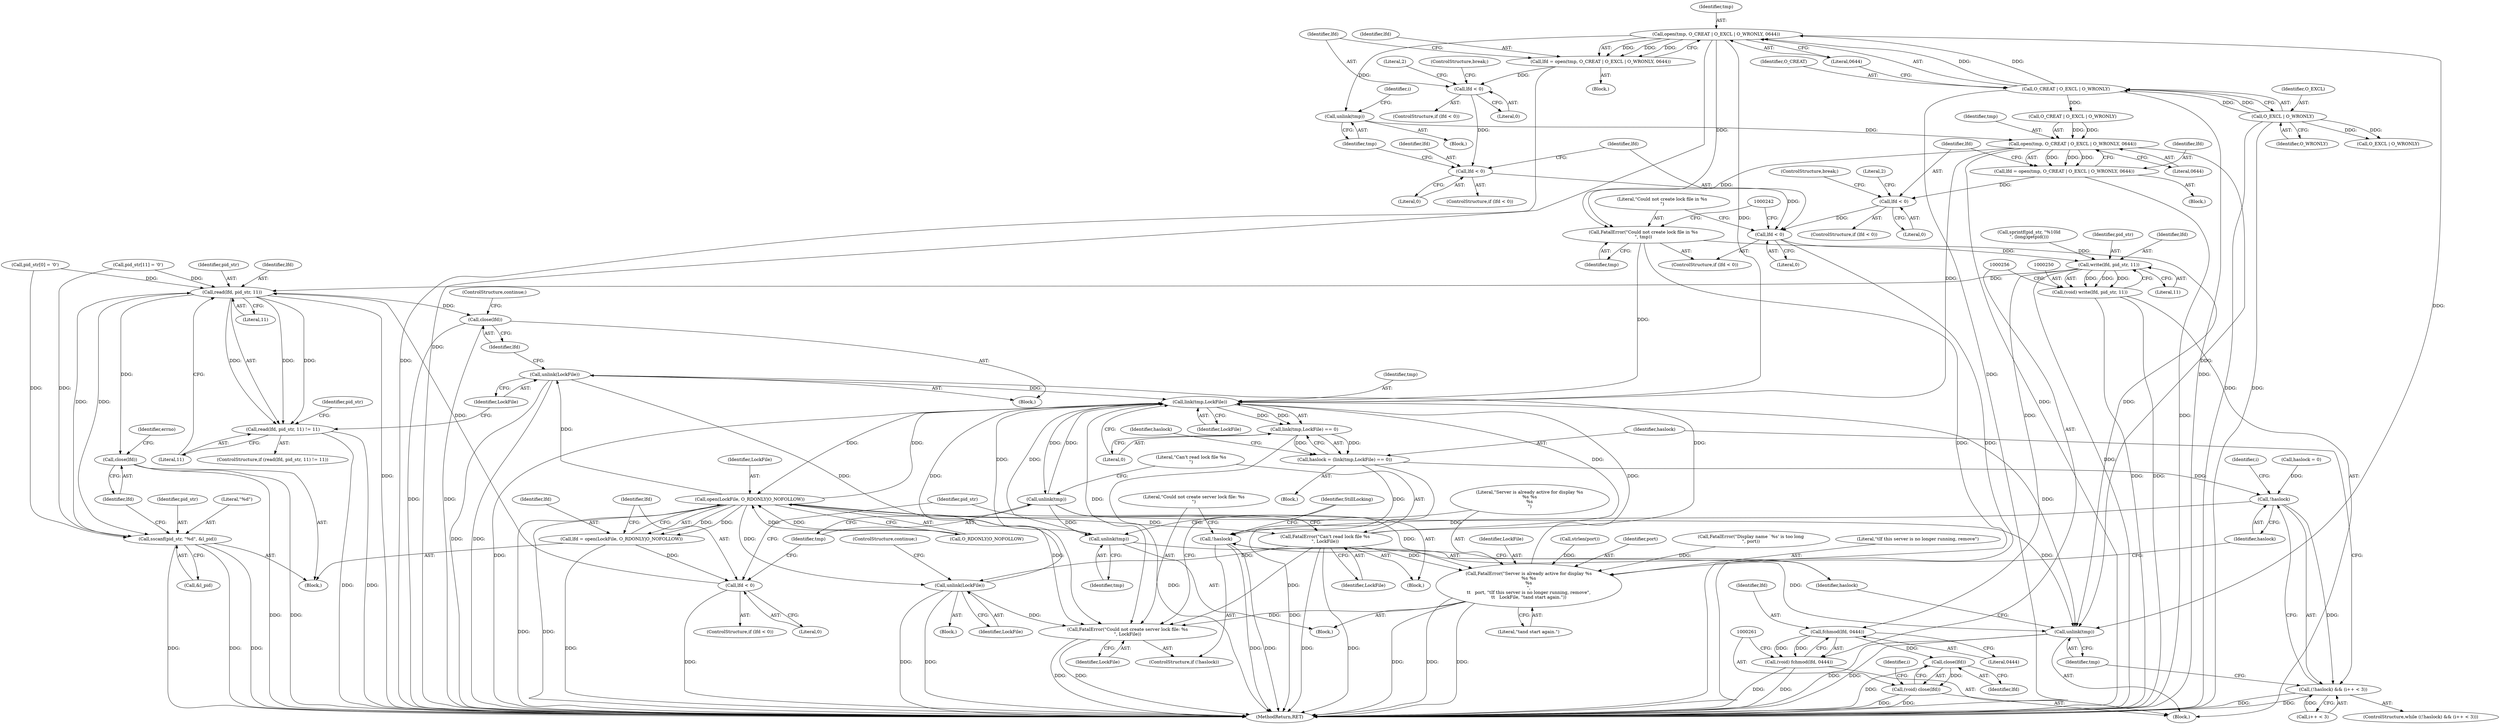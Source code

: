 digraph "0_xserver_b67581cf825940fdf52bf2e0af4330e695d724a4@API" {
"1000180" [label="(Call,open(tmp, O_CREAT | O_EXCL | O_WRONLY, 0644))"];
"1000182" [label="(Call,O_CREAT | O_EXCL | O_WRONLY)"];
"1000184" [label="(Call,O_EXCL | O_WRONLY)"];
"1000178" [label="(Call,lfd = open(tmp, O_CREAT | O_EXCL | O_WRONLY, 0644))"];
"1000189" [label="(Call,lfd < 0)"];
"1000200" [label="(Call,lfd < 0)"];
"1000235" [label="(Call,lfd < 0)"];
"1000251" [label="(Call,write(lfd, pid_str, 11))"];
"1000249" [label="(Call,(void) write(lfd, pid_str, 11))"];
"1000257" [label="(Call,fchmod(lfd, 0444))"];
"1000255" [label="(Call,(void) fchmod(lfd, 0444))"];
"1000262" [label="(Call,close(lfd))"];
"1000260" [label="(Call,(void) close(lfd))"];
"1000316" [label="(Call,read(lfd, pid_str, 11))"];
"1000315" [label="(Call,read(lfd, pid_str, 11) != 11)"];
"1000324" [label="(Call,close(lfd))"];
"1000332" [label="(Call,sscanf(pid_str, \"%d\", &l_pid))"];
"1000337" [label="(Call,close(lfd))"];
"1000204" [label="(Call,unlink(tmp))"];
"1000215" [label="(Call,open(tmp, O_CREAT | O_EXCL | O_WRONLY, 0644))"];
"1000213" [label="(Call,lfd = open(tmp, O_CREAT | O_EXCL | O_WRONLY, 0644))"];
"1000224" [label="(Call,lfd < 0)"];
"1000238" [label="(Call,FatalError(\"Could not create lock file in %s\n\", tmp))"];
"1000282" [label="(Call,link(tmp,LockFile))"];
"1000281" [label="(Call,link(tmp,LockFile) == 0)"];
"1000279" [label="(Call,haslock = (link(tmp,LockFile) == 0))"];
"1000272" [label="(Call,!haslock)"];
"1000271" [label="(Call,(!haslock) && (i++ < 3))"];
"1000384" [label="(Call,!haslock)"];
"1000294" [label="(Call,open(LockFile, O_RDONLY|O_NOFOLLOW))"];
"1000292" [label="(Call,lfd = open(LockFile, O_RDONLY|O_NOFOLLOW))"];
"1000300" [label="(Call,lfd < 0)"];
"1000306" [label="(Call,FatalError(\"Can't read lock file %s\n\", LockFile))"];
"1000322" [label="(Call,unlink(LockFile))"];
"1000386" [label="(Call,FatalError(\"Could not create server lock file: %s\n\", LockFile))"];
"1000356" [label="(Call,unlink(LockFile))"];
"1000375" [label="(Call,FatalError(\"Server is already active for display %s\n%s %s\n%s\n\",\n\t\t   port, \"\tIf this server is no longer running, remove\",\n\t\t   LockFile, \"\tand start again.\"))"];
"1000304" [label="(Call,unlink(tmp))"];
"1000373" [label="(Call,unlink(tmp))"];
"1000381" [label="(Call,unlink(tmp))"];
"1000309" [label="(Call,pid_str[0] = '\0')"];
"1000379" [label="(Identifier,LockFile)"];
"1000249" [label="(Call,(void) write(lfd, pid_str, 11))"];
"1000386" [label="(Call,FatalError(\"Could not create server lock file: %s\n\", LockFile))"];
"1000311" [label="(Identifier,pid_str)"];
"1000333" [label="(Identifier,pid_str)"];
"1000376" [label="(Literal,\"Server is already active for display %s\n%s %s\n%s\n\")"];
"1000332" [label="(Call,sscanf(pid_str, \"%d\", &l_pid))"];
"1000193" [label="(Literal,2)"];
"1000183" [label="(Identifier,O_CREAT)"];
"1000186" [label="(Identifier,O_WRONLY)"];
"1000335" [label="(Call,&l_pid)"];
"1000285" [label="(Literal,0)"];
"1000265" [label="(Identifier,i)"];
"1000287" [label="(Identifier,haslock)"];
"1000258" [label="(Identifier,lfd)"];
"1000234" [label="(ControlStructure,if (lfd < 0))"];
"1000382" [label="(Identifier,tmp)"];
"1000295" [label="(Identifier,LockFile)"];
"1000271" [label="(Call,(!haslock) && (i++ < 3))"];
"1000318" [label="(Identifier,pid_str)"];
"1000374" [label="(Identifier,tmp)"];
"1000181" [label="(Identifier,tmp)"];
"1000294" [label="(Call,open(LockFile, O_RDONLY|O_NOFOLLOW))"];
"1000190" [label="(Identifier,lfd)"];
"1000281" [label="(Call,link(tmp,LockFile) == 0)"];
"1000373" [label="(Call,unlink(tmp))"];
"1000255" [label="(Call,(void) fchmod(lfd, 0444))"];
"1000263" [label="(Identifier,lfd)"];
"1000225" [label="(Identifier,lfd)"];
"1000276" [label="(Identifier,i)"];
"1000254" [label="(Literal,11)"];
"1000188" [label="(ControlStructure,if (lfd < 0))"];
"1000213" [label="(Call,lfd = open(tmp, O_CREAT | O_EXCL | O_WRONLY, 0644))"];
"1000251" [label="(Call,write(lfd, pid_str, 11))"];
"1000207" [label="(Identifier,i)"];
"1000179" [label="(Identifier,lfd)"];
"1000215" [label="(Call,open(tmp, O_CREAT | O_EXCL | O_WRONLY, 0644))"];
"1000205" [label="(Identifier,tmp)"];
"1000279" [label="(Call,haslock = (link(tmp,LockFile) == 0))"];
"1000260" [label="(Call,(void) close(lfd))"];
"1000202" [label="(Literal,0)"];
"1000201" [label="(Identifier,lfd)"];
"1000154" [label="(Call,strlen(port))"];
"1000219" [label="(Call,O_EXCL | O_WRONLY)"];
"1000283" [label="(Identifier,tmp)"];
"1000326" [label="(ControlStructure,continue;)"];
"1000240" [label="(Identifier,tmp)"];
"1000322" [label="(Call,unlink(LockFile))"];
"1000278" [label="(Block,)"];
"1000189" [label="(Call,lfd < 0)"];
"1000222" [label="(Literal,0644)"];
"1000237" [label="(Literal,0)"];
"1000383" [label="(ControlStructure,if (!haslock))"];
"1000315" [label="(Call,read(lfd, pid_str, 11) != 11)"];
"1000284" [label="(Identifier,LockFile)"];
"1000296" [label="(Call,O_RDONLY|O_NOFOLLOW)"];
"1000175" [label="(Block,)"];
"1000338" [label="(Identifier,lfd)"];
"1000355" [label="(Block,)"];
"1000305" [label="(Identifier,tmp)"];
"1000226" [label="(Literal,0)"];
"1000273" [label="(Identifier,haslock)"];
"1000388" [label="(Identifier,LockFile)"];
"1000230" [label="(ControlStructure,break;)"];
"1000253" [label="(Identifier,pid_str)"];
"1000292" [label="(Call,lfd = open(LockFile, O_RDONLY|O_NOFOLLOW))"];
"1000252" [label="(Identifier,lfd)"];
"1000223" [label="(ControlStructure,if (lfd < 0))"];
"1000387" [label="(Literal,\"Could not create server lock file: %s\n\")"];
"1000377" [label="(Identifier,port)"];
"1000291" [label="(Block,)"];
"1000316" [label="(Call,read(lfd, pid_str, 11))"];
"1000262" [label="(Call,close(lfd))"];
"1000210" [label="(Block,)"];
"1000182" [label="(Call,O_CREAT | O_EXCL | O_WRONLY)"];
"1000187" [label="(Literal,0644)"];
"1000270" [label="(ControlStructure,while ((!haslock) && (i++ < 3)))"];
"1000302" [label="(Literal,0)"];
"1000327" [label="(Call,pid_str[11] = '\0')"];
"1000185" [label="(Identifier,O_EXCL)"];
"1000165" [label="(Call,FatalError(\"Display name `%s' is too long\n\", port))"];
"1000372" [label="(Block,)"];
"1000235" [label="(Call,lfd < 0)"];
"1000340" [label="(Identifier,errno)"];
"1000257" [label="(Call,fchmod(lfd, 0444))"];
"1000236" [label="(Identifier,lfd)"];
"1000303" [label="(Block,)"];
"1000356" [label="(Call,unlink(LockFile))"];
"1000282" [label="(Call,link(tmp,LockFile))"];
"1000319" [label="(Literal,11)"];
"1000199" [label="(ControlStructure,if (lfd < 0))"];
"1000204" [label="(Call,unlink(tmp))"];
"1000381" [label="(Call,unlink(tmp))"];
"1000293" [label="(Identifier,lfd)"];
"1000357" [label="(Identifier,LockFile)"];
"1000184" [label="(Call,O_EXCL | O_WRONLY)"];
"1000111" [label="(Block,)"];
"1000214" [label="(Identifier,lfd)"];
"1000195" [label="(ControlStructure,break;)"];
"1000314" [label="(ControlStructure,if (read(lfd, pid_str, 11) != 11))"];
"1000324" [label="(Call,close(lfd))"];
"1000308" [label="(Identifier,LockFile)"];
"1000358" [label="(ControlStructure,continue;)"];
"1000267" [label="(Call,haslock = 0)"];
"1000274" [label="(Call,i++ < 3)"];
"1000238" [label="(Call,FatalError(\"Could not create lock file in %s\n\", tmp))"];
"1000191" [label="(Literal,0)"];
"1000323" [label="(Identifier,LockFile)"];
"1000239" [label="(Literal,\"Could not create lock file in %s\n\")"];
"1000216" [label="(Identifier,tmp)"];
"1000280" [label="(Identifier,haslock)"];
"1000272" [label="(Call,!haslock)"];
"1000228" [label="(Literal,2)"];
"1000203" [label="(Block,)"];
"1000300" [label="(Call,lfd < 0)"];
"1000317" [label="(Identifier,lfd)"];
"1000224" [label="(Call,lfd < 0)"];
"1000334" [label="(Literal,\"%d\")"];
"1000329" [label="(Identifier,pid_str)"];
"1000304" [label="(Call,unlink(tmp))"];
"1000380" [label="(Literal,\"\tand start again.\")"];
"1000320" [label="(Literal,11)"];
"1000306" [label="(Call,FatalError(\"Can't read lock file %s\n\", LockFile))"];
"1000385" [label="(Identifier,haslock)"];
"1000299" [label="(ControlStructure,if (lfd < 0))"];
"1000243" [label="(Call,sprintf(pid_str, \"%10ld\n\", (long)getpid()))"];
"1000180" [label="(Call,open(tmp, O_CREAT | O_EXCL | O_WRONLY, 0644))"];
"1000325" [label="(Identifier,lfd)"];
"1000321" [label="(Block,)"];
"1000378" [label="(Literal,\"\tIf this server is no longer running, remove\")"];
"1000384" [label="(Call,!haslock)"];
"1000178" [label="(Call,lfd = open(tmp, O_CREAT | O_EXCL | O_WRONLY, 0644))"];
"1000259" [label="(Literal,0444)"];
"1000390" [label="(Identifier,StillLocking)"];
"1000375" [label="(Call,FatalError(\"Server is already active for display %s\n%s %s\n%s\n\",\n\t\t   port, \"\tIf this server is no longer running, remove\",\n\t\t   LockFile, \"\tand start again.\"))"];
"1000307" [label="(Literal,\"Can't read lock file %s\n\")"];
"1000301" [label="(Identifier,lfd)"];
"1000337" [label="(Call,close(lfd))"];
"1000200" [label="(Call,lfd < 0)"];
"1000392" [label="(MethodReturn,RET)"];
"1000217" [label="(Call,O_CREAT | O_EXCL | O_WRONLY)"];
"1000180" -> "1000178"  [label="AST: "];
"1000180" -> "1000187"  [label="CFG: "];
"1000181" -> "1000180"  [label="AST: "];
"1000182" -> "1000180"  [label="AST: "];
"1000187" -> "1000180"  [label="AST: "];
"1000178" -> "1000180"  [label="CFG: "];
"1000180" -> "1000392"  [label="DDG: "];
"1000180" -> "1000178"  [label="DDG: "];
"1000180" -> "1000178"  [label="DDG: "];
"1000180" -> "1000178"  [label="DDG: "];
"1000182" -> "1000180"  [label="DDG: "];
"1000182" -> "1000180"  [label="DDG: "];
"1000180" -> "1000204"  [label="DDG: "];
"1000180" -> "1000238"  [label="DDG: "];
"1000180" -> "1000282"  [label="DDG: "];
"1000180" -> "1000381"  [label="DDG: "];
"1000182" -> "1000184"  [label="CFG: "];
"1000183" -> "1000182"  [label="AST: "];
"1000184" -> "1000182"  [label="AST: "];
"1000187" -> "1000182"  [label="CFG: "];
"1000182" -> "1000392"  [label="DDG: "];
"1000182" -> "1000392"  [label="DDG: "];
"1000184" -> "1000182"  [label="DDG: "];
"1000184" -> "1000182"  [label="DDG: "];
"1000182" -> "1000217"  [label="DDG: "];
"1000184" -> "1000186"  [label="CFG: "];
"1000185" -> "1000184"  [label="AST: "];
"1000186" -> "1000184"  [label="AST: "];
"1000184" -> "1000392"  [label="DDG: "];
"1000184" -> "1000392"  [label="DDG: "];
"1000184" -> "1000219"  [label="DDG: "];
"1000184" -> "1000219"  [label="DDG: "];
"1000178" -> "1000175"  [label="AST: "];
"1000179" -> "1000178"  [label="AST: "];
"1000190" -> "1000178"  [label="CFG: "];
"1000178" -> "1000392"  [label="DDG: "];
"1000178" -> "1000189"  [label="DDG: "];
"1000189" -> "1000188"  [label="AST: "];
"1000189" -> "1000191"  [label="CFG: "];
"1000190" -> "1000189"  [label="AST: "];
"1000191" -> "1000189"  [label="AST: "];
"1000193" -> "1000189"  [label="CFG: "];
"1000195" -> "1000189"  [label="CFG: "];
"1000189" -> "1000200"  [label="DDG: "];
"1000200" -> "1000199"  [label="AST: "];
"1000200" -> "1000202"  [label="CFG: "];
"1000201" -> "1000200"  [label="AST: "];
"1000202" -> "1000200"  [label="AST: "];
"1000205" -> "1000200"  [label="CFG: "];
"1000236" -> "1000200"  [label="CFG: "];
"1000200" -> "1000235"  [label="DDG: "];
"1000235" -> "1000234"  [label="AST: "];
"1000235" -> "1000237"  [label="CFG: "];
"1000236" -> "1000235"  [label="AST: "];
"1000237" -> "1000235"  [label="AST: "];
"1000239" -> "1000235"  [label="CFG: "];
"1000242" -> "1000235"  [label="CFG: "];
"1000235" -> "1000392"  [label="DDG: "];
"1000224" -> "1000235"  [label="DDG: "];
"1000235" -> "1000251"  [label="DDG: "];
"1000251" -> "1000249"  [label="AST: "];
"1000251" -> "1000254"  [label="CFG: "];
"1000252" -> "1000251"  [label="AST: "];
"1000253" -> "1000251"  [label="AST: "];
"1000254" -> "1000251"  [label="AST: "];
"1000249" -> "1000251"  [label="CFG: "];
"1000251" -> "1000392"  [label="DDG: "];
"1000251" -> "1000249"  [label="DDG: "];
"1000251" -> "1000249"  [label="DDG: "];
"1000251" -> "1000249"  [label="DDG: "];
"1000243" -> "1000251"  [label="DDG: "];
"1000251" -> "1000257"  [label="DDG: "];
"1000251" -> "1000316"  [label="DDG: "];
"1000249" -> "1000111"  [label="AST: "];
"1000250" -> "1000249"  [label="AST: "];
"1000256" -> "1000249"  [label="CFG: "];
"1000249" -> "1000392"  [label="DDG: "];
"1000249" -> "1000392"  [label="DDG: "];
"1000257" -> "1000255"  [label="AST: "];
"1000257" -> "1000259"  [label="CFG: "];
"1000258" -> "1000257"  [label="AST: "];
"1000259" -> "1000257"  [label="AST: "];
"1000255" -> "1000257"  [label="CFG: "];
"1000257" -> "1000255"  [label="DDG: "];
"1000257" -> "1000255"  [label="DDG: "];
"1000257" -> "1000262"  [label="DDG: "];
"1000255" -> "1000111"  [label="AST: "];
"1000256" -> "1000255"  [label="AST: "];
"1000261" -> "1000255"  [label="CFG: "];
"1000255" -> "1000392"  [label="DDG: "];
"1000255" -> "1000392"  [label="DDG: "];
"1000262" -> "1000260"  [label="AST: "];
"1000262" -> "1000263"  [label="CFG: "];
"1000263" -> "1000262"  [label="AST: "];
"1000260" -> "1000262"  [label="CFG: "];
"1000262" -> "1000392"  [label="DDG: "];
"1000262" -> "1000260"  [label="DDG: "];
"1000260" -> "1000111"  [label="AST: "];
"1000261" -> "1000260"  [label="AST: "];
"1000265" -> "1000260"  [label="CFG: "];
"1000260" -> "1000392"  [label="DDG: "];
"1000260" -> "1000392"  [label="DDG: "];
"1000316" -> "1000315"  [label="AST: "];
"1000316" -> "1000319"  [label="CFG: "];
"1000317" -> "1000316"  [label="AST: "];
"1000318" -> "1000316"  [label="AST: "];
"1000319" -> "1000316"  [label="AST: "];
"1000320" -> "1000316"  [label="CFG: "];
"1000316" -> "1000392"  [label="DDG: "];
"1000316" -> "1000315"  [label="DDG: "];
"1000316" -> "1000315"  [label="DDG: "];
"1000316" -> "1000315"  [label="DDG: "];
"1000300" -> "1000316"  [label="DDG: "];
"1000309" -> "1000316"  [label="DDG: "];
"1000332" -> "1000316"  [label="DDG: "];
"1000327" -> "1000316"  [label="DDG: "];
"1000316" -> "1000324"  [label="DDG: "];
"1000316" -> "1000332"  [label="DDG: "];
"1000316" -> "1000337"  [label="DDG: "];
"1000315" -> "1000314"  [label="AST: "];
"1000315" -> "1000320"  [label="CFG: "];
"1000320" -> "1000315"  [label="AST: "];
"1000323" -> "1000315"  [label="CFG: "];
"1000329" -> "1000315"  [label="CFG: "];
"1000315" -> "1000392"  [label="DDG: "];
"1000315" -> "1000392"  [label="DDG: "];
"1000324" -> "1000321"  [label="AST: "];
"1000324" -> "1000325"  [label="CFG: "];
"1000325" -> "1000324"  [label="AST: "];
"1000326" -> "1000324"  [label="CFG: "];
"1000324" -> "1000392"  [label="DDG: "];
"1000324" -> "1000392"  [label="DDG: "];
"1000332" -> "1000291"  [label="AST: "];
"1000332" -> "1000335"  [label="CFG: "];
"1000333" -> "1000332"  [label="AST: "];
"1000334" -> "1000332"  [label="AST: "];
"1000335" -> "1000332"  [label="AST: "];
"1000338" -> "1000332"  [label="CFG: "];
"1000332" -> "1000392"  [label="DDG: "];
"1000332" -> "1000392"  [label="DDG: "];
"1000332" -> "1000392"  [label="DDG: "];
"1000309" -> "1000332"  [label="DDG: "];
"1000327" -> "1000332"  [label="DDG: "];
"1000337" -> "1000291"  [label="AST: "];
"1000337" -> "1000338"  [label="CFG: "];
"1000338" -> "1000337"  [label="AST: "];
"1000340" -> "1000337"  [label="CFG: "];
"1000337" -> "1000392"  [label="DDG: "];
"1000337" -> "1000392"  [label="DDG: "];
"1000204" -> "1000203"  [label="AST: "];
"1000204" -> "1000205"  [label="CFG: "];
"1000205" -> "1000204"  [label="AST: "];
"1000207" -> "1000204"  [label="CFG: "];
"1000204" -> "1000215"  [label="DDG: "];
"1000215" -> "1000213"  [label="AST: "];
"1000215" -> "1000222"  [label="CFG: "];
"1000216" -> "1000215"  [label="AST: "];
"1000217" -> "1000215"  [label="AST: "];
"1000222" -> "1000215"  [label="AST: "];
"1000213" -> "1000215"  [label="CFG: "];
"1000215" -> "1000392"  [label="DDG: "];
"1000215" -> "1000213"  [label="DDG: "];
"1000215" -> "1000213"  [label="DDG: "];
"1000215" -> "1000213"  [label="DDG: "];
"1000217" -> "1000215"  [label="DDG: "];
"1000217" -> "1000215"  [label="DDG: "];
"1000215" -> "1000238"  [label="DDG: "];
"1000215" -> "1000282"  [label="DDG: "];
"1000215" -> "1000381"  [label="DDG: "];
"1000213" -> "1000210"  [label="AST: "];
"1000214" -> "1000213"  [label="AST: "];
"1000225" -> "1000213"  [label="CFG: "];
"1000213" -> "1000392"  [label="DDG: "];
"1000213" -> "1000224"  [label="DDG: "];
"1000224" -> "1000223"  [label="AST: "];
"1000224" -> "1000226"  [label="CFG: "];
"1000225" -> "1000224"  [label="AST: "];
"1000226" -> "1000224"  [label="AST: "];
"1000228" -> "1000224"  [label="CFG: "];
"1000230" -> "1000224"  [label="CFG: "];
"1000238" -> "1000234"  [label="AST: "];
"1000238" -> "1000240"  [label="CFG: "];
"1000239" -> "1000238"  [label="AST: "];
"1000240" -> "1000238"  [label="AST: "];
"1000242" -> "1000238"  [label="CFG: "];
"1000238" -> "1000392"  [label="DDG: "];
"1000238" -> "1000282"  [label="DDG: "];
"1000238" -> "1000381"  [label="DDG: "];
"1000282" -> "1000281"  [label="AST: "];
"1000282" -> "1000284"  [label="CFG: "];
"1000283" -> "1000282"  [label="AST: "];
"1000284" -> "1000282"  [label="AST: "];
"1000285" -> "1000282"  [label="CFG: "];
"1000282" -> "1000392"  [label="DDG: "];
"1000282" -> "1000281"  [label="DDG: "];
"1000282" -> "1000281"  [label="DDG: "];
"1000304" -> "1000282"  [label="DDG: "];
"1000373" -> "1000282"  [label="DDG: "];
"1000356" -> "1000282"  [label="DDG: "];
"1000375" -> "1000282"  [label="DDG: "];
"1000294" -> "1000282"  [label="DDG: "];
"1000322" -> "1000282"  [label="DDG: "];
"1000306" -> "1000282"  [label="DDG: "];
"1000282" -> "1000294"  [label="DDG: "];
"1000282" -> "1000304"  [label="DDG: "];
"1000282" -> "1000373"  [label="DDG: "];
"1000282" -> "1000381"  [label="DDG: "];
"1000282" -> "1000386"  [label="DDG: "];
"1000281" -> "1000279"  [label="AST: "];
"1000281" -> "1000285"  [label="CFG: "];
"1000285" -> "1000281"  [label="AST: "];
"1000279" -> "1000281"  [label="CFG: "];
"1000281" -> "1000392"  [label="DDG: "];
"1000281" -> "1000279"  [label="DDG: "];
"1000281" -> "1000279"  [label="DDG: "];
"1000279" -> "1000278"  [label="AST: "];
"1000280" -> "1000279"  [label="AST: "];
"1000287" -> "1000279"  [label="CFG: "];
"1000279" -> "1000392"  [label="DDG: "];
"1000279" -> "1000272"  [label="DDG: "];
"1000279" -> "1000384"  [label="DDG: "];
"1000272" -> "1000271"  [label="AST: "];
"1000272" -> "1000273"  [label="CFG: "];
"1000273" -> "1000272"  [label="AST: "];
"1000276" -> "1000272"  [label="CFG: "];
"1000271" -> "1000272"  [label="CFG: "];
"1000272" -> "1000271"  [label="DDG: "];
"1000267" -> "1000272"  [label="DDG: "];
"1000272" -> "1000384"  [label="DDG: "];
"1000271" -> "1000270"  [label="AST: "];
"1000271" -> "1000274"  [label="CFG: "];
"1000274" -> "1000271"  [label="AST: "];
"1000280" -> "1000271"  [label="CFG: "];
"1000382" -> "1000271"  [label="CFG: "];
"1000271" -> "1000392"  [label="DDG: "];
"1000271" -> "1000392"  [label="DDG: "];
"1000274" -> "1000271"  [label="DDG: "];
"1000384" -> "1000383"  [label="AST: "];
"1000384" -> "1000385"  [label="CFG: "];
"1000385" -> "1000384"  [label="AST: "];
"1000387" -> "1000384"  [label="CFG: "];
"1000390" -> "1000384"  [label="CFG: "];
"1000384" -> "1000392"  [label="DDG: "];
"1000384" -> "1000392"  [label="DDG: "];
"1000294" -> "1000292"  [label="AST: "];
"1000294" -> "1000296"  [label="CFG: "];
"1000295" -> "1000294"  [label="AST: "];
"1000296" -> "1000294"  [label="AST: "];
"1000292" -> "1000294"  [label="CFG: "];
"1000294" -> "1000392"  [label="DDG: "];
"1000294" -> "1000392"  [label="DDG: "];
"1000294" -> "1000292"  [label="DDG: "];
"1000294" -> "1000292"  [label="DDG: "];
"1000296" -> "1000294"  [label="DDG: "];
"1000296" -> "1000294"  [label="DDG: "];
"1000294" -> "1000306"  [label="DDG: "];
"1000294" -> "1000322"  [label="DDG: "];
"1000294" -> "1000356"  [label="DDG: "];
"1000294" -> "1000375"  [label="DDG: "];
"1000294" -> "1000386"  [label="DDG: "];
"1000292" -> "1000291"  [label="AST: "];
"1000293" -> "1000292"  [label="AST: "];
"1000301" -> "1000292"  [label="CFG: "];
"1000292" -> "1000392"  [label="DDG: "];
"1000292" -> "1000300"  [label="DDG: "];
"1000300" -> "1000299"  [label="AST: "];
"1000300" -> "1000302"  [label="CFG: "];
"1000301" -> "1000300"  [label="AST: "];
"1000302" -> "1000300"  [label="AST: "];
"1000305" -> "1000300"  [label="CFG: "];
"1000311" -> "1000300"  [label="CFG: "];
"1000300" -> "1000392"  [label="DDG: "];
"1000306" -> "1000303"  [label="AST: "];
"1000306" -> "1000308"  [label="CFG: "];
"1000307" -> "1000306"  [label="AST: "];
"1000308" -> "1000306"  [label="AST: "];
"1000311" -> "1000306"  [label="CFG: "];
"1000306" -> "1000392"  [label="DDG: "];
"1000306" -> "1000392"  [label="DDG: "];
"1000306" -> "1000322"  [label="DDG: "];
"1000306" -> "1000356"  [label="DDG: "];
"1000306" -> "1000375"  [label="DDG: "];
"1000306" -> "1000386"  [label="DDG: "];
"1000322" -> "1000321"  [label="AST: "];
"1000322" -> "1000323"  [label="CFG: "];
"1000323" -> "1000322"  [label="AST: "];
"1000325" -> "1000322"  [label="CFG: "];
"1000322" -> "1000392"  [label="DDG: "];
"1000322" -> "1000392"  [label="DDG: "];
"1000322" -> "1000386"  [label="DDG: "];
"1000386" -> "1000383"  [label="AST: "];
"1000386" -> "1000388"  [label="CFG: "];
"1000387" -> "1000386"  [label="AST: "];
"1000388" -> "1000386"  [label="AST: "];
"1000390" -> "1000386"  [label="CFG: "];
"1000386" -> "1000392"  [label="DDG: "];
"1000386" -> "1000392"  [label="DDG: "];
"1000356" -> "1000386"  [label="DDG: "];
"1000375" -> "1000386"  [label="DDG: "];
"1000356" -> "1000355"  [label="AST: "];
"1000356" -> "1000357"  [label="CFG: "];
"1000357" -> "1000356"  [label="AST: "];
"1000358" -> "1000356"  [label="CFG: "];
"1000356" -> "1000392"  [label="DDG: "];
"1000356" -> "1000392"  [label="DDG: "];
"1000375" -> "1000372"  [label="AST: "];
"1000375" -> "1000380"  [label="CFG: "];
"1000376" -> "1000375"  [label="AST: "];
"1000377" -> "1000375"  [label="AST: "];
"1000378" -> "1000375"  [label="AST: "];
"1000379" -> "1000375"  [label="AST: "];
"1000380" -> "1000375"  [label="AST: "];
"1000273" -> "1000375"  [label="CFG: "];
"1000375" -> "1000392"  [label="DDG: "];
"1000375" -> "1000392"  [label="DDG: "];
"1000375" -> "1000392"  [label="DDG: "];
"1000154" -> "1000375"  [label="DDG: "];
"1000165" -> "1000375"  [label="DDG: "];
"1000304" -> "1000303"  [label="AST: "];
"1000304" -> "1000305"  [label="CFG: "];
"1000305" -> "1000304"  [label="AST: "];
"1000307" -> "1000304"  [label="CFG: "];
"1000304" -> "1000373"  [label="DDG: "];
"1000304" -> "1000381"  [label="DDG: "];
"1000373" -> "1000372"  [label="AST: "];
"1000373" -> "1000374"  [label="CFG: "];
"1000374" -> "1000373"  [label="AST: "];
"1000376" -> "1000373"  [label="CFG: "];
"1000373" -> "1000381"  [label="DDG: "];
"1000381" -> "1000111"  [label="AST: "];
"1000381" -> "1000382"  [label="CFG: "];
"1000382" -> "1000381"  [label="AST: "];
"1000385" -> "1000381"  [label="CFG: "];
"1000381" -> "1000392"  [label="DDG: "];
"1000381" -> "1000392"  [label="DDG: "];
}
